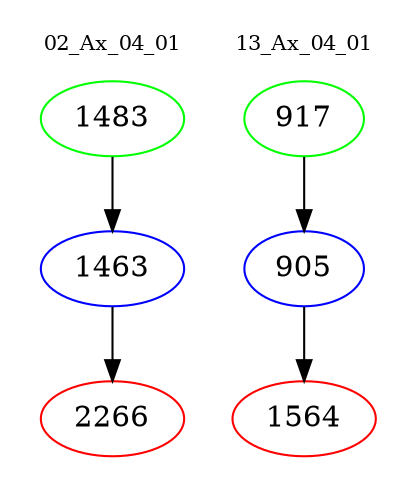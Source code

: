 digraph{
subgraph cluster_0 {
color = white
label = "02_Ax_04_01";
fontsize=10;
T0_1483 [label="1483", color="green"]
T0_1483 -> T0_1463 [color="black"]
T0_1463 [label="1463", color="blue"]
T0_1463 -> T0_2266 [color="black"]
T0_2266 [label="2266", color="red"]
}
subgraph cluster_1 {
color = white
label = "13_Ax_04_01";
fontsize=10;
T1_917 [label="917", color="green"]
T1_917 -> T1_905 [color="black"]
T1_905 [label="905", color="blue"]
T1_905 -> T1_1564 [color="black"]
T1_1564 [label="1564", color="red"]
}
}
